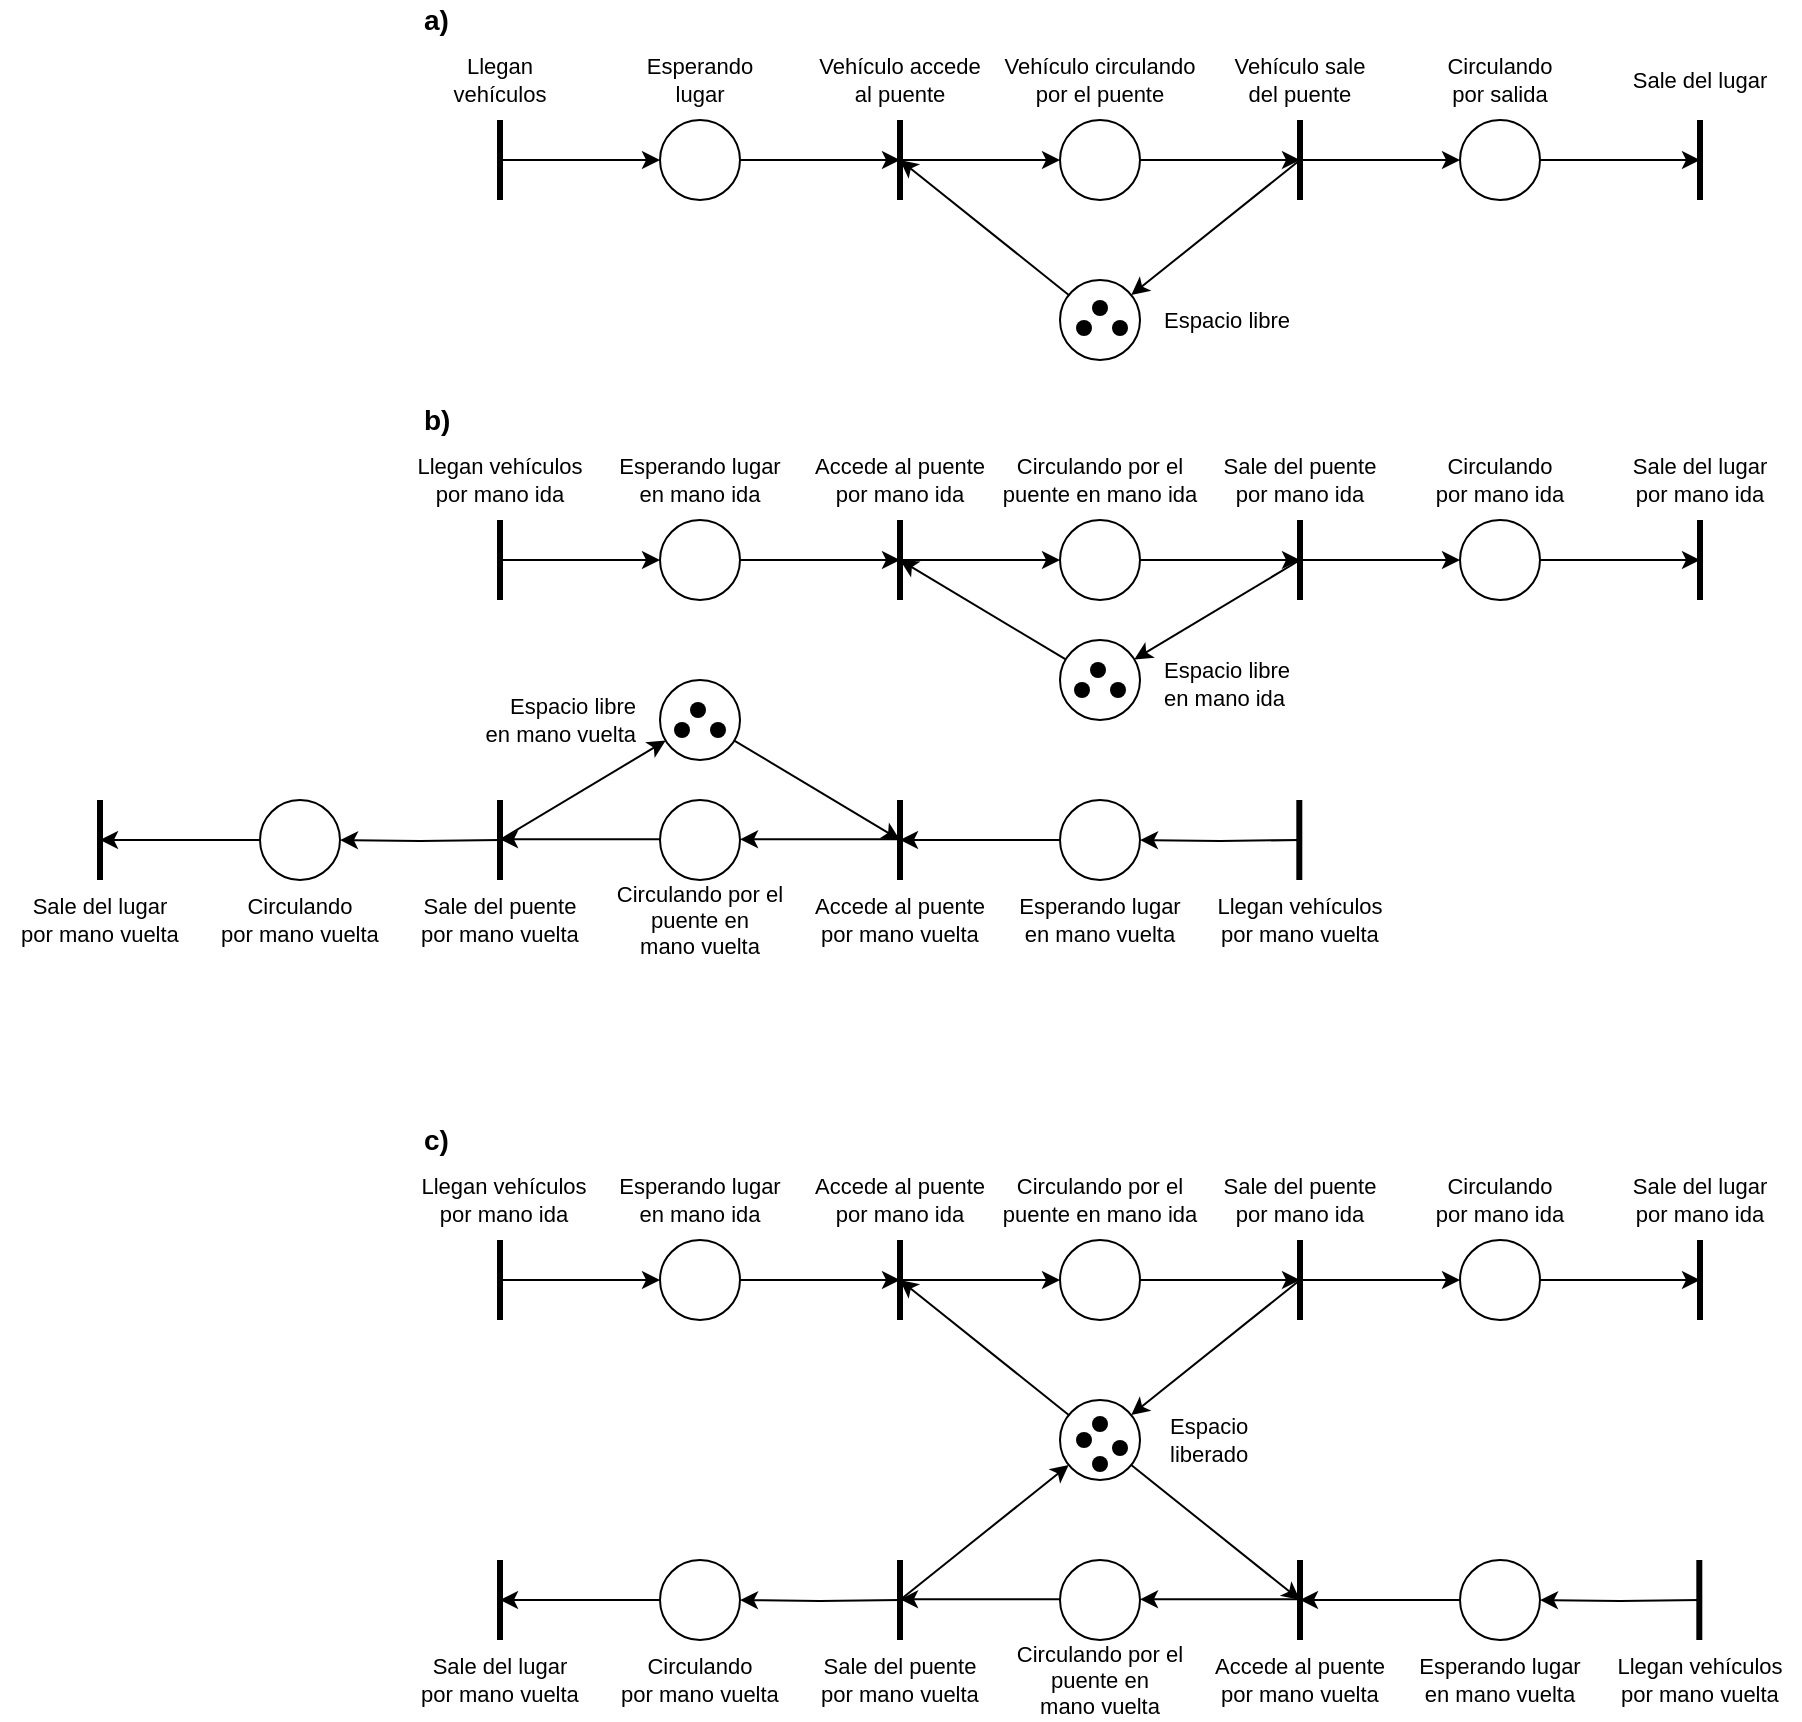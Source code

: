 <mxfile version="13.8.2" type="github">
  <diagram id="pUWytX_nRxKHqUiDebIc" name="Page-1">
    <mxGraphModel dx="2333" dy="1262" grid="1" gridSize="10" guides="1" tooltips="1" connect="1" arrows="1" fold="1" page="1" pageScale="1" pageWidth="1100" pageHeight="850" math="0" shadow="0">
      <root>
        <mxCell id="0" />
        <mxCell id="1" parent="0" />
        <mxCell id="RyVxSyDEMBnLRYN-zH1w-1" value="" style="endArrow=none;html=1;strokeWidth=3;" parent="1" edge="1">
          <mxGeometry width="50" height="50" relative="1" as="geometry">
            <mxPoint x="160" y="120" as="sourcePoint" />
            <mxPoint x="160" y="80" as="targetPoint" />
          </mxGeometry>
        </mxCell>
        <mxCell id="RyVxSyDEMBnLRYN-zH1w-6" style="edgeStyle=orthogonalEdgeStyle;rounded=0;orthogonalLoop=1;jettySize=auto;html=1;strokeWidth=1;" parent="1" source="RyVxSyDEMBnLRYN-zH1w-3" edge="1">
          <mxGeometry relative="1" as="geometry">
            <mxPoint x="360" y="100" as="targetPoint" />
          </mxGeometry>
        </mxCell>
        <mxCell id="RyVxSyDEMBnLRYN-zH1w-3" value="" style="ellipse;whiteSpace=wrap;html=1;aspect=fixed;" parent="1" vertex="1">
          <mxGeometry x="240" y="80" width="40" height="40" as="geometry" />
        </mxCell>
        <mxCell id="RyVxSyDEMBnLRYN-zH1w-4" value="" style="endArrow=classic;html=1;strokeWidth=1;" parent="1" target="RyVxSyDEMBnLRYN-zH1w-3" edge="1">
          <mxGeometry width="50" height="50" relative="1" as="geometry">
            <mxPoint x="160" y="100" as="sourcePoint" />
            <mxPoint x="440" y="200" as="targetPoint" />
          </mxGeometry>
        </mxCell>
        <mxCell id="RyVxSyDEMBnLRYN-zH1w-5" value="" style="endArrow=none;html=1;strokeWidth=3;" parent="1" edge="1">
          <mxGeometry width="50" height="50" relative="1" as="geometry">
            <mxPoint x="360" y="120" as="sourcePoint" />
            <mxPoint x="360" y="80" as="targetPoint" />
          </mxGeometry>
        </mxCell>
        <mxCell id="RyVxSyDEMBnLRYN-zH1w-7" style="edgeStyle=orthogonalEdgeStyle;rounded=0;orthogonalLoop=1;jettySize=auto;html=1;strokeWidth=1;" parent="1" source="RyVxSyDEMBnLRYN-zH1w-8" edge="1">
          <mxGeometry relative="1" as="geometry">
            <mxPoint x="560" y="100" as="targetPoint" />
          </mxGeometry>
        </mxCell>
        <mxCell id="RyVxSyDEMBnLRYN-zH1w-8" value="" style="ellipse;whiteSpace=wrap;html=1;aspect=fixed;" parent="1" vertex="1">
          <mxGeometry x="440" y="80" width="40" height="40" as="geometry" />
        </mxCell>
        <mxCell id="RyVxSyDEMBnLRYN-zH1w-9" value="" style="endArrow=none;html=1;strokeWidth=3;" parent="1" edge="1">
          <mxGeometry width="50" height="50" relative="1" as="geometry">
            <mxPoint x="560" y="120" as="sourcePoint" />
            <mxPoint x="560" y="80" as="targetPoint" />
          </mxGeometry>
        </mxCell>
        <mxCell id="RyVxSyDEMBnLRYN-zH1w-10" value="" style="endArrow=classic;html=1;strokeWidth=1;" parent="1" target="RyVxSyDEMBnLRYN-zH1w-8" edge="1">
          <mxGeometry width="50" height="50" relative="1" as="geometry">
            <mxPoint x="360" y="100" as="sourcePoint" />
            <mxPoint x="640" y="200" as="targetPoint" />
          </mxGeometry>
        </mxCell>
        <mxCell id="RyVxSyDEMBnLRYN-zH1w-13" style="rounded=0;orthogonalLoop=1;jettySize=auto;html=1;strokeWidth=1;" parent="1" source="RyVxSyDEMBnLRYN-zH1w-11" edge="1">
          <mxGeometry relative="1" as="geometry">
            <mxPoint x="360" y="100" as="targetPoint" />
          </mxGeometry>
        </mxCell>
        <mxCell id="RyVxSyDEMBnLRYN-zH1w-11" value="" style="ellipse;whiteSpace=wrap;html=1;aspect=fixed;" parent="1" vertex="1">
          <mxGeometry x="440" y="160" width="40" height="40" as="geometry" />
        </mxCell>
        <mxCell id="RyVxSyDEMBnLRYN-zH1w-14" value="" style="endArrow=classic;html=1;strokeWidth=1;" parent="1" target="RyVxSyDEMBnLRYN-zH1w-11" edge="1">
          <mxGeometry width="50" height="50" relative="1" as="geometry">
            <mxPoint x="560" y="100" as="sourcePoint" />
            <mxPoint x="440" y="200" as="targetPoint" />
          </mxGeometry>
        </mxCell>
        <mxCell id="RyVxSyDEMBnLRYN-zH1w-15" value="&lt;div style=&quot;font-size: 11px;&quot;&gt;Esperando&lt;/div&gt;&lt;div style=&quot;font-size: 11px&quot;&gt;lugar&lt;br style=&quot;font-size: 11px;&quot;&gt;&lt;/div&gt;" style="text;html=1;strokeColor=none;fillColor=none;align=center;verticalAlign=middle;whiteSpace=wrap;rounded=0;fontSize=11;" parent="1" vertex="1">
          <mxGeometry x="220" y="40" width="80" height="40" as="geometry" />
        </mxCell>
        <mxCell id="RyVxSyDEMBnLRYN-zH1w-16" value="Llegan vehículos" style="text;html=1;strokeColor=none;fillColor=none;align=center;verticalAlign=middle;whiteSpace=wrap;rounded=0;fontSize=11;" parent="1" vertex="1">
          <mxGeometry x="120" y="40" width="80" height="40" as="geometry" />
        </mxCell>
        <mxCell id="RyVxSyDEMBnLRYN-zH1w-17" value="Vehículo accede al puente" style="text;html=1;strokeColor=none;fillColor=none;align=center;verticalAlign=middle;whiteSpace=wrap;rounded=0;fontSize=11;" parent="1" vertex="1">
          <mxGeometry x="315" y="40" width="90" height="40" as="geometry" />
        </mxCell>
        <mxCell id="RyVxSyDEMBnLRYN-zH1w-18" value="&lt;div&gt;Vehículo circulando&lt;/div&gt;&lt;div&gt;por el puente&lt;/div&gt;" style="text;html=1;strokeColor=none;fillColor=none;align=center;verticalAlign=middle;whiteSpace=wrap;rounded=0;fontSize=11;" parent="1" vertex="1">
          <mxGeometry x="410" y="40" width="100" height="40" as="geometry" />
        </mxCell>
        <mxCell id="RyVxSyDEMBnLRYN-zH1w-20" value="&lt;div&gt;Vehículo sale&lt;/div&gt;&lt;div&gt;del puente&lt;br&gt;&lt;/div&gt;" style="text;html=1;strokeColor=none;fillColor=none;align=center;verticalAlign=middle;whiteSpace=wrap;rounded=0;fontSize=11;" parent="1" vertex="1">
          <mxGeometry x="510" y="40" width="100" height="40" as="geometry" />
        </mxCell>
        <mxCell id="RyVxSyDEMBnLRYN-zH1w-21" value="Espacio libre" style="text;html=1;strokeColor=none;fillColor=none;align=left;verticalAlign=middle;whiteSpace=wrap;rounded=0;fontSize=11;" parent="1" vertex="1">
          <mxGeometry x="490" y="160" width="70" height="40" as="geometry" />
        </mxCell>
        <mxCell id="RyVxSyDEMBnLRYN-zH1w-22" value="" style="ellipse;whiteSpace=wrap;html=1;aspect=fixed;fontSize=11;align=left;strokeColor=none;fillColor=#000000;" parent="1" vertex="1">
          <mxGeometry x="456" y="170" width="8" height="8" as="geometry" />
        </mxCell>
        <mxCell id="RyVxSyDEMBnLRYN-zH1w-23" value="" style="ellipse;whiteSpace=wrap;html=1;aspect=fixed;fontSize=11;align=left;strokeColor=none;fillColor=#000000;" parent="1" vertex="1">
          <mxGeometry x="466" y="180" width="8" height="8" as="geometry" />
        </mxCell>
        <mxCell id="RyVxSyDEMBnLRYN-zH1w-24" value="" style="ellipse;whiteSpace=wrap;html=1;aspect=fixed;fontSize=11;align=left;strokeColor=none;fillColor=#000000;direction=south;" parent="1" vertex="1">
          <mxGeometry x="448" y="180" width="8" height="8" as="geometry" />
        </mxCell>
        <mxCell id="RyVxSyDEMBnLRYN-zH1w-25" value="a)" style="text;html=1;strokeColor=none;fillColor=none;align=left;verticalAlign=middle;whiteSpace=wrap;rounded=0;fontSize=14;fontStyle=1" parent="1" vertex="1">
          <mxGeometry x="120" y="20" width="80" height="20" as="geometry" />
        </mxCell>
        <mxCell id="RyVxSyDEMBnLRYN-zH1w-26" value="" style="endArrow=none;html=1;strokeWidth=3;" parent="1" edge="1">
          <mxGeometry width="50" height="50" relative="1" as="geometry">
            <mxPoint x="160" y="320" as="sourcePoint" />
            <mxPoint x="160" y="280" as="targetPoint" />
          </mxGeometry>
        </mxCell>
        <mxCell id="RyVxSyDEMBnLRYN-zH1w-27" style="edgeStyle=orthogonalEdgeStyle;rounded=0;orthogonalLoop=1;jettySize=auto;html=1;strokeWidth=1;" parent="1" source="RyVxSyDEMBnLRYN-zH1w-28" edge="1">
          <mxGeometry relative="1" as="geometry">
            <mxPoint x="360" y="300" as="targetPoint" />
          </mxGeometry>
        </mxCell>
        <mxCell id="RyVxSyDEMBnLRYN-zH1w-28" value="" style="ellipse;whiteSpace=wrap;html=1;aspect=fixed;" parent="1" vertex="1">
          <mxGeometry x="240" y="280" width="40" height="40" as="geometry" />
        </mxCell>
        <mxCell id="RyVxSyDEMBnLRYN-zH1w-29" value="" style="endArrow=classic;html=1;strokeWidth=1;" parent="1" target="RyVxSyDEMBnLRYN-zH1w-28" edge="1">
          <mxGeometry width="50" height="50" relative="1" as="geometry">
            <mxPoint x="160" y="300" as="sourcePoint" />
            <mxPoint x="440" y="400" as="targetPoint" />
          </mxGeometry>
        </mxCell>
        <mxCell id="RyVxSyDEMBnLRYN-zH1w-30" value="" style="endArrow=none;html=1;strokeWidth=3;" parent="1" edge="1">
          <mxGeometry width="50" height="50" relative="1" as="geometry">
            <mxPoint x="360" y="320" as="sourcePoint" />
            <mxPoint x="360" y="280" as="targetPoint" />
          </mxGeometry>
        </mxCell>
        <mxCell id="RyVxSyDEMBnLRYN-zH1w-31" style="edgeStyle=orthogonalEdgeStyle;rounded=0;orthogonalLoop=1;jettySize=auto;html=1;strokeWidth=1;" parent="1" source="RyVxSyDEMBnLRYN-zH1w-32" edge="1">
          <mxGeometry relative="1" as="geometry">
            <mxPoint x="560" y="300" as="targetPoint" />
          </mxGeometry>
        </mxCell>
        <mxCell id="RyVxSyDEMBnLRYN-zH1w-32" value="" style="ellipse;whiteSpace=wrap;html=1;aspect=fixed;" parent="1" vertex="1">
          <mxGeometry x="440" y="280" width="40" height="40" as="geometry" />
        </mxCell>
        <mxCell id="RyVxSyDEMBnLRYN-zH1w-33" value="" style="endArrow=none;html=1;strokeWidth=3;" parent="1" edge="1">
          <mxGeometry width="50" height="50" relative="1" as="geometry">
            <mxPoint x="560" y="320" as="sourcePoint" />
            <mxPoint x="560" y="280" as="targetPoint" />
          </mxGeometry>
        </mxCell>
        <mxCell id="RyVxSyDEMBnLRYN-zH1w-34" value="" style="endArrow=classic;html=1;strokeWidth=1;" parent="1" target="RyVxSyDEMBnLRYN-zH1w-32" edge="1">
          <mxGeometry width="50" height="50" relative="1" as="geometry">
            <mxPoint x="360" y="300" as="sourcePoint" />
            <mxPoint x="640" y="400" as="targetPoint" />
          </mxGeometry>
        </mxCell>
        <mxCell id="RyVxSyDEMBnLRYN-zH1w-35" style="rounded=0;orthogonalLoop=1;jettySize=auto;html=1;strokeWidth=1;" parent="1" source="RyVxSyDEMBnLRYN-zH1w-36" edge="1">
          <mxGeometry relative="1" as="geometry">
            <mxPoint x="360" y="300" as="targetPoint" />
          </mxGeometry>
        </mxCell>
        <mxCell id="RyVxSyDEMBnLRYN-zH1w-36" value="" style="ellipse;whiteSpace=wrap;html=1;aspect=fixed;" parent="1" vertex="1">
          <mxGeometry x="440" y="340" width="40" height="40" as="geometry" />
        </mxCell>
        <mxCell id="RyVxSyDEMBnLRYN-zH1w-37" value="" style="endArrow=classic;html=1;strokeWidth=1;" parent="1" target="RyVxSyDEMBnLRYN-zH1w-36" edge="1">
          <mxGeometry width="50" height="50" relative="1" as="geometry">
            <mxPoint x="560" y="300" as="sourcePoint" />
            <mxPoint x="440" y="410" as="targetPoint" />
          </mxGeometry>
        </mxCell>
        <mxCell id="RyVxSyDEMBnLRYN-zH1w-38" value="&lt;div style=&quot;font-size: 11px&quot;&gt;Esperando lugar&lt;/div&gt;&lt;div style=&quot;font-size: 11px&quot;&gt;en mano ida&lt;br&gt;&lt;/div&gt;" style="text;html=1;strokeColor=none;fillColor=none;align=center;verticalAlign=middle;whiteSpace=wrap;rounded=0;fontSize=11;" parent="1" vertex="1">
          <mxGeometry x="210" y="240" width="100" height="40" as="geometry" />
        </mxCell>
        <mxCell id="RyVxSyDEMBnLRYN-zH1w-39" value="Llegan vehículos por mano ida" style="text;html=1;strokeColor=none;fillColor=none;align=center;verticalAlign=middle;whiteSpace=wrap;rounded=0;fontSize=11;" parent="1" vertex="1">
          <mxGeometry x="115" y="240" width="90" height="40" as="geometry" />
        </mxCell>
        <mxCell id="RyVxSyDEMBnLRYN-zH1w-40" value="Accede al puente por mano ida" style="text;html=1;strokeColor=none;fillColor=none;align=center;verticalAlign=middle;whiteSpace=wrap;rounded=0;fontSize=11;" parent="1" vertex="1">
          <mxGeometry x="310" y="240" width="100" height="40" as="geometry" />
        </mxCell>
        <mxCell id="RyVxSyDEMBnLRYN-zH1w-41" value="&lt;div&gt;Circulando por el puente en mano ida&lt;br&gt;&lt;/div&gt;" style="text;html=1;strokeColor=none;fillColor=none;align=center;verticalAlign=middle;whiteSpace=wrap;rounded=0;fontSize=11;" parent="1" vertex="1">
          <mxGeometry x="410" y="240" width="100" height="40" as="geometry" />
        </mxCell>
        <mxCell id="RyVxSyDEMBnLRYN-zH1w-42" value="&lt;div&gt;Sale del puente&lt;/div&gt;&lt;div&gt;por mano ida&lt;br&gt;&lt;/div&gt;" style="text;html=1;strokeColor=none;fillColor=none;align=center;verticalAlign=middle;whiteSpace=wrap;rounded=0;fontSize=11;" parent="1" vertex="1">
          <mxGeometry x="510" y="240" width="100" height="40" as="geometry" />
        </mxCell>
        <mxCell id="RyVxSyDEMBnLRYN-zH1w-43" value="&lt;div&gt;Espacio libre&lt;/div&gt;&lt;div&gt;en mano ida&lt;br&gt;&lt;/div&gt;" style="text;html=1;strokeColor=none;fillColor=none;align=left;verticalAlign=middle;whiteSpace=wrap;rounded=0;fontSize=11;" parent="1" vertex="1">
          <mxGeometry x="490" y="342" width="110" height="40" as="geometry" />
        </mxCell>
        <mxCell id="RyVxSyDEMBnLRYN-zH1w-47" value="b)" style="text;html=1;strokeColor=none;fillColor=none;align=left;verticalAlign=middle;whiteSpace=wrap;rounded=0;fontSize=14;fontStyle=1" parent="1" vertex="1">
          <mxGeometry x="120" y="220" width="80" height="20" as="geometry" />
        </mxCell>
        <mxCell id="RyVxSyDEMBnLRYN-zH1w-48" value="" style="endArrow=none;html=1;strokeWidth=3;" parent="1" edge="1">
          <mxGeometry width="50" height="50" relative="1" as="geometry">
            <mxPoint x="559.66" y="460" as="sourcePoint" />
            <mxPoint x="559.66" y="420" as="targetPoint" />
          </mxGeometry>
        </mxCell>
        <mxCell id="RyVxSyDEMBnLRYN-zH1w-49" style="edgeStyle=orthogonalEdgeStyle;rounded=0;orthogonalLoop=1;jettySize=auto;html=1;strokeWidth=1;" parent="1" target="RyVxSyDEMBnLRYN-zH1w-50" edge="1">
          <mxGeometry relative="1" as="geometry">
            <mxPoint x="460" y="360" as="targetPoint" />
            <mxPoint x="560" y="440" as="sourcePoint" />
          </mxGeometry>
        </mxCell>
        <mxCell id="RyVxSyDEMBnLRYN-zH1w-50" value="" style="ellipse;whiteSpace=wrap;html=1;aspect=fixed;" parent="1" vertex="1">
          <mxGeometry x="440" y="420" width="40" height="40" as="geometry" />
        </mxCell>
        <mxCell id="RyVxSyDEMBnLRYN-zH1w-51" value="" style="endArrow=classic;html=1;strokeWidth=1;" parent="1" source="RyVxSyDEMBnLRYN-zH1w-50" edge="1">
          <mxGeometry width="50" height="50" relative="1" as="geometry">
            <mxPoint x="360" y="440" as="sourcePoint" />
            <mxPoint x="360" y="440" as="targetPoint" />
          </mxGeometry>
        </mxCell>
        <mxCell id="RyVxSyDEMBnLRYN-zH1w-52" value="" style="endArrow=none;html=1;strokeWidth=3;" parent="1" edge="1">
          <mxGeometry width="50" height="50" relative="1" as="geometry">
            <mxPoint x="160" y="460" as="sourcePoint" />
            <mxPoint x="160" y="420" as="targetPoint" />
          </mxGeometry>
        </mxCell>
        <mxCell id="RyVxSyDEMBnLRYN-zH1w-54" value="" style="ellipse;whiteSpace=wrap;html=1;aspect=fixed;" parent="1" vertex="1">
          <mxGeometry x="240" y="420" width="40" height="40" as="geometry" />
        </mxCell>
        <mxCell id="RyVxSyDEMBnLRYN-zH1w-55" value="" style="endArrow=none;html=1;strokeWidth=3;" parent="1" edge="1">
          <mxGeometry width="50" height="50" relative="1" as="geometry">
            <mxPoint x="360" y="460" as="sourcePoint" />
            <mxPoint x="360" y="420" as="targetPoint" />
          </mxGeometry>
        </mxCell>
        <mxCell id="RyVxSyDEMBnLRYN-zH1w-62" value="Llegan vehículos por mano vuelta" style="text;html=1;strokeColor=none;fillColor=none;align=center;verticalAlign=middle;whiteSpace=wrap;rounded=0;fontSize=11;" parent="1" vertex="1">
          <mxGeometry x="510" y="460" width="100" height="40" as="geometry" />
        </mxCell>
        <mxCell id="RyVxSyDEMBnLRYN-zH1w-63" value="&lt;div style=&quot;font-size: 11px&quot;&gt;Esperando lugar&lt;/div&gt;&lt;div style=&quot;font-size: 11px&quot;&gt;en mano vuelta&lt;br&gt;&lt;/div&gt;" style="text;html=1;strokeColor=none;fillColor=none;align=center;verticalAlign=middle;whiteSpace=wrap;rounded=0;fontSize=11;" parent="1" vertex="1">
          <mxGeometry x="410" y="465" width="100" height="30" as="geometry" />
        </mxCell>
        <mxCell id="RyVxSyDEMBnLRYN-zH1w-64" value="Accede al puente por mano vuelta" style="text;html=1;strokeColor=none;fillColor=none;align=center;verticalAlign=middle;whiteSpace=wrap;rounded=0;fontSize=11;" parent="1" vertex="1">
          <mxGeometry x="310" y="460" width="100" height="40" as="geometry" />
        </mxCell>
        <mxCell id="RyVxSyDEMBnLRYN-zH1w-65" value="&lt;div&gt;Circulando por el puente en&lt;/div&gt;&lt;div&gt;mano vuelta&lt;br&gt;&lt;/div&gt;" style="text;html=1;strokeColor=none;fillColor=none;align=center;verticalAlign=middle;whiteSpace=wrap;rounded=0;fontSize=11;" parent="1" vertex="1">
          <mxGeometry x="210" y="460" width="100" height="40" as="geometry" />
        </mxCell>
        <mxCell id="RyVxSyDEMBnLRYN-zH1w-66" value="&lt;div&gt;Sale del puente&lt;/div&gt;&lt;div&gt;por mano vuelta&lt;br&gt;&lt;/div&gt;" style="text;html=1;strokeColor=none;fillColor=none;align=center;verticalAlign=middle;whiteSpace=wrap;rounded=0;fontSize=11;" parent="1" vertex="1">
          <mxGeometry x="110" y="460" width="100" height="40" as="geometry" />
        </mxCell>
        <mxCell id="RyVxSyDEMBnLRYN-zH1w-71" value="" style="endArrow=none;html=1;strokeWidth=3;" parent="1" edge="1">
          <mxGeometry width="50" height="50" relative="1" as="geometry">
            <mxPoint x="160" y="680" as="sourcePoint" />
            <mxPoint x="160" y="640" as="targetPoint" />
          </mxGeometry>
        </mxCell>
        <mxCell id="RyVxSyDEMBnLRYN-zH1w-72" style="edgeStyle=orthogonalEdgeStyle;rounded=0;orthogonalLoop=1;jettySize=auto;html=1;strokeWidth=1;" parent="1" source="RyVxSyDEMBnLRYN-zH1w-73" edge="1">
          <mxGeometry relative="1" as="geometry">
            <mxPoint x="360" y="660" as="targetPoint" />
          </mxGeometry>
        </mxCell>
        <mxCell id="RyVxSyDEMBnLRYN-zH1w-73" value="" style="ellipse;whiteSpace=wrap;html=1;aspect=fixed;" parent="1" vertex="1">
          <mxGeometry x="240" y="640" width="40" height="40" as="geometry" />
        </mxCell>
        <mxCell id="RyVxSyDEMBnLRYN-zH1w-74" value="" style="endArrow=classic;html=1;strokeWidth=1;" parent="1" target="RyVxSyDEMBnLRYN-zH1w-73" edge="1">
          <mxGeometry width="50" height="50" relative="1" as="geometry">
            <mxPoint x="160" y="660" as="sourcePoint" />
            <mxPoint x="440" y="760" as="targetPoint" />
          </mxGeometry>
        </mxCell>
        <mxCell id="RyVxSyDEMBnLRYN-zH1w-75" value="" style="endArrow=none;html=1;strokeWidth=3;" parent="1" edge="1">
          <mxGeometry width="50" height="50" relative="1" as="geometry">
            <mxPoint x="360" y="680" as="sourcePoint" />
            <mxPoint x="360" y="640" as="targetPoint" />
          </mxGeometry>
        </mxCell>
        <mxCell id="RyVxSyDEMBnLRYN-zH1w-76" style="edgeStyle=orthogonalEdgeStyle;rounded=0;orthogonalLoop=1;jettySize=auto;html=1;strokeWidth=1;" parent="1" source="RyVxSyDEMBnLRYN-zH1w-77" edge="1">
          <mxGeometry relative="1" as="geometry">
            <mxPoint x="560" y="660" as="targetPoint" />
          </mxGeometry>
        </mxCell>
        <mxCell id="RyVxSyDEMBnLRYN-zH1w-77" value="" style="ellipse;whiteSpace=wrap;html=1;aspect=fixed;" parent="1" vertex="1">
          <mxGeometry x="440" y="640" width="40" height="40" as="geometry" />
        </mxCell>
        <mxCell id="RyVxSyDEMBnLRYN-zH1w-78" value="" style="endArrow=none;html=1;strokeWidth=3;" parent="1" edge="1">
          <mxGeometry width="50" height="50" relative="1" as="geometry">
            <mxPoint x="560" y="680" as="sourcePoint" />
            <mxPoint x="560" y="640" as="targetPoint" />
          </mxGeometry>
        </mxCell>
        <mxCell id="RyVxSyDEMBnLRYN-zH1w-79" value="" style="endArrow=classic;html=1;strokeWidth=1;" parent="1" target="RyVxSyDEMBnLRYN-zH1w-77" edge="1">
          <mxGeometry width="50" height="50" relative="1" as="geometry">
            <mxPoint x="360" y="660" as="sourcePoint" />
            <mxPoint x="640" y="760" as="targetPoint" />
          </mxGeometry>
        </mxCell>
        <mxCell id="RyVxSyDEMBnLRYN-zH1w-80" style="rounded=0;orthogonalLoop=1;jettySize=auto;html=1;strokeWidth=1;" parent="1" source="RyVxSyDEMBnLRYN-zH1w-81" edge="1">
          <mxGeometry relative="1" as="geometry">
            <mxPoint x="360" y="660" as="targetPoint" />
          </mxGeometry>
        </mxCell>
        <mxCell id="RyVxSyDEMBnLRYN-zH1w-143" style="edgeStyle=none;rounded=0;orthogonalLoop=1;jettySize=auto;html=1;strokeWidth=1;fontSize=14;" parent="1" source="RyVxSyDEMBnLRYN-zH1w-81" edge="1">
          <mxGeometry relative="1" as="geometry">
            <mxPoint x="560.0" y="820" as="targetPoint" />
          </mxGeometry>
        </mxCell>
        <mxCell id="RyVxSyDEMBnLRYN-zH1w-81" value="" style="ellipse;whiteSpace=wrap;html=1;aspect=fixed;" parent="1" vertex="1">
          <mxGeometry x="440" y="720" width="40" height="40" as="geometry" />
        </mxCell>
        <mxCell id="RyVxSyDEMBnLRYN-zH1w-82" value="" style="endArrow=classic;html=1;strokeWidth=1;" parent="1" target="RyVxSyDEMBnLRYN-zH1w-81" edge="1">
          <mxGeometry width="50" height="50" relative="1" as="geometry">
            <mxPoint x="560" y="660" as="sourcePoint" />
            <mxPoint x="442.5" y="760" as="targetPoint" />
          </mxGeometry>
        </mxCell>
        <mxCell id="RyVxSyDEMBnLRYN-zH1w-83" value="&lt;div style=&quot;font-size: 11px&quot;&gt;Esperando lugar&lt;/div&gt;&lt;div style=&quot;font-size: 11px&quot;&gt;en mano ida&lt;br&gt;&lt;/div&gt;" style="text;html=1;strokeColor=none;fillColor=none;align=center;verticalAlign=middle;whiteSpace=wrap;rounded=0;fontSize=11;" parent="1" vertex="1">
          <mxGeometry x="210" y="600" width="100" height="40" as="geometry" />
        </mxCell>
        <mxCell id="RyVxSyDEMBnLRYN-zH1w-84" value="Llegan vehículos por mano ida" style="text;html=1;strokeColor=none;fillColor=none;align=center;verticalAlign=middle;whiteSpace=wrap;rounded=0;fontSize=11;" parent="1" vertex="1">
          <mxGeometry x="112.5" y="600" width="97.5" height="40" as="geometry" />
        </mxCell>
        <mxCell id="RyVxSyDEMBnLRYN-zH1w-85" value="Accede al puente por mano ida" style="text;html=1;strokeColor=none;fillColor=none;align=center;verticalAlign=middle;whiteSpace=wrap;rounded=0;fontSize=11;" parent="1" vertex="1">
          <mxGeometry x="310" y="600" width="100" height="40" as="geometry" />
        </mxCell>
        <mxCell id="RyVxSyDEMBnLRYN-zH1w-86" value="&lt;div&gt;Circulando por el puente en mano ida&lt;br&gt;&lt;/div&gt;" style="text;html=1;strokeColor=none;fillColor=none;align=center;verticalAlign=middle;whiteSpace=wrap;rounded=0;fontSize=11;" parent="1" vertex="1">
          <mxGeometry x="410" y="600" width="100" height="40" as="geometry" />
        </mxCell>
        <mxCell id="RyVxSyDEMBnLRYN-zH1w-87" value="&lt;div&gt;Sale del puente&lt;/div&gt;&lt;div&gt;por mano ida&lt;br&gt;&lt;/div&gt;" style="text;html=1;strokeColor=none;fillColor=none;align=center;verticalAlign=middle;whiteSpace=wrap;rounded=0;fontSize=11;" parent="1" vertex="1">
          <mxGeometry x="510" y="600" width="100" height="40" as="geometry" />
        </mxCell>
        <mxCell id="RyVxSyDEMBnLRYN-zH1w-88" value="Espacio liberado" style="text;html=1;strokeColor=none;fillColor=none;align=left;verticalAlign=middle;whiteSpace=wrap;rounded=0;fontSize=11;" parent="1" vertex="1">
          <mxGeometry x="492.5" y="720" width="70" height="40" as="geometry" />
        </mxCell>
        <mxCell id="RyVxSyDEMBnLRYN-zH1w-89" value="" style="ellipse;whiteSpace=wrap;html=1;aspect=fixed;fontSize=11;align=left;strokeColor=none;fillColor=#000000;" parent="1" vertex="1">
          <mxGeometry x="456" y="728" width="8" height="8" as="geometry" />
        </mxCell>
        <mxCell id="RyVxSyDEMBnLRYN-zH1w-90" value="" style="ellipse;whiteSpace=wrap;html=1;aspect=fixed;fontSize=11;align=left;strokeColor=none;fillColor=#000000;" parent="1" vertex="1">
          <mxGeometry x="466" y="740" width="8" height="8" as="geometry" />
        </mxCell>
        <mxCell id="RyVxSyDEMBnLRYN-zH1w-91" value="" style="ellipse;whiteSpace=wrap;html=1;aspect=fixed;fontSize=11;align=left;strokeColor=none;fillColor=#000000;" parent="1" vertex="1">
          <mxGeometry x="448" y="736" width="8" height="8" as="geometry" />
        </mxCell>
        <mxCell id="RyVxSyDEMBnLRYN-zH1w-92" value="c)" style="text;html=1;strokeColor=none;fillColor=none;align=left;verticalAlign=middle;whiteSpace=wrap;rounded=0;fontSize=14;fontStyle=1" parent="1" vertex="1">
          <mxGeometry x="120" y="580" width="80" height="20" as="geometry" />
        </mxCell>
        <mxCell id="RyVxSyDEMBnLRYN-zH1w-109" value="" style="ellipse;whiteSpace=wrap;html=1;aspect=fixed;fontSize=11;align=left;strokeColor=none;fillColor=#000000;" parent="1" vertex="1">
          <mxGeometry x="456" y="748" width="8" height="8" as="geometry" />
        </mxCell>
        <mxCell id="RyVxSyDEMBnLRYN-zH1w-111" value="" style="ellipse;whiteSpace=wrap;html=1;aspect=fixed;" parent="1" vertex="1">
          <mxGeometry x="240" y="360" width="40" height="40" as="geometry" />
        </mxCell>
        <mxCell id="RyVxSyDEMBnLRYN-zH1w-112" value="&lt;div&gt;Espacio libre&lt;/div&gt;&lt;div&gt;en mano vuelta&lt;br&gt;&lt;/div&gt;" style="text;html=1;strokeColor=none;fillColor=none;align=right;verticalAlign=middle;whiteSpace=wrap;rounded=0;fontSize=11;" parent="1" vertex="1">
          <mxGeometry x="120" y="360" width="110" height="40" as="geometry" />
        </mxCell>
        <mxCell id="RyVxSyDEMBnLRYN-zH1w-116" style="rounded=0;orthogonalLoop=1;jettySize=auto;html=1;strokeWidth=1;" parent="1" source="RyVxSyDEMBnLRYN-zH1w-111" edge="1">
          <mxGeometry relative="1" as="geometry">
            <mxPoint x="360" y="440" as="targetPoint" />
          </mxGeometry>
        </mxCell>
        <mxCell id="RyVxSyDEMBnLRYN-zH1w-117" value="" style="endArrow=classic;html=1;strokeWidth=1;" parent="1" target="RyVxSyDEMBnLRYN-zH1w-111" edge="1">
          <mxGeometry width="50" height="50" relative="1" as="geometry">
            <mxPoint x="160" y="440" as="sourcePoint" />
            <mxPoint x="240" y="402" as="targetPoint" />
          </mxGeometry>
        </mxCell>
        <mxCell id="RyVxSyDEMBnLRYN-zH1w-119" value="" style="endArrow=classic;html=1;strokeWidth=1;" parent="1" edge="1">
          <mxGeometry width="50" height="50" relative="1" as="geometry">
            <mxPoint x="240" y="439.66" as="sourcePoint" />
            <mxPoint x="160.0" y="439.66" as="targetPoint" />
          </mxGeometry>
        </mxCell>
        <mxCell id="RyVxSyDEMBnLRYN-zH1w-120" style="edgeStyle=orthogonalEdgeStyle;rounded=0;orthogonalLoop=1;jettySize=auto;html=1;strokeWidth=1;" parent="1" edge="1">
          <mxGeometry relative="1" as="geometry">
            <mxPoint x="280" y="439.66" as="targetPoint" />
            <mxPoint x="360" y="439.66" as="sourcePoint" />
          </mxGeometry>
        </mxCell>
        <mxCell id="RyVxSyDEMBnLRYN-zH1w-121" value="" style="ellipse;whiteSpace=wrap;html=1;aspect=fixed;fontSize=11;align=left;strokeColor=none;fillColor=#000000;direction=south;" parent="1" vertex="1">
          <mxGeometry x="447" y="361" width="8" height="8" as="geometry" />
        </mxCell>
        <mxCell id="RyVxSyDEMBnLRYN-zH1w-122" value="" style="ellipse;whiteSpace=wrap;html=1;aspect=fixed;fontSize=11;align=left;strokeColor=none;fillColor=#000000;" parent="1" vertex="1">
          <mxGeometry x="465" y="361" width="8" height="8" as="geometry" />
        </mxCell>
        <mxCell id="RyVxSyDEMBnLRYN-zH1w-123" value="" style="ellipse;whiteSpace=wrap;html=1;aspect=fixed;fontSize=11;align=left;strokeColor=none;fillColor=#000000;" parent="1" vertex="1">
          <mxGeometry x="455" y="351" width="8" height="8" as="geometry" />
        </mxCell>
        <mxCell id="RyVxSyDEMBnLRYN-zH1w-124" value="" style="ellipse;whiteSpace=wrap;html=1;aspect=fixed;fontSize=11;align=left;strokeColor=none;fillColor=#000000;direction=south;" parent="1" vertex="1">
          <mxGeometry x="247" y="381" width="8" height="8" as="geometry" />
        </mxCell>
        <mxCell id="RyVxSyDEMBnLRYN-zH1w-125" value="" style="ellipse;whiteSpace=wrap;html=1;aspect=fixed;fontSize=11;align=left;strokeColor=none;fillColor=#000000;" parent="1" vertex="1">
          <mxGeometry x="265" y="381" width="8" height="8" as="geometry" />
        </mxCell>
        <mxCell id="RyVxSyDEMBnLRYN-zH1w-126" value="" style="ellipse;whiteSpace=wrap;html=1;aspect=fixed;fontSize=11;align=left;strokeColor=none;fillColor=#000000;" parent="1" vertex="1">
          <mxGeometry x="255" y="371" width="8" height="8" as="geometry" />
        </mxCell>
        <mxCell id="RyVxSyDEMBnLRYN-zH1w-127" value="" style="endArrow=none;html=1;strokeWidth=3;" parent="1" edge="1">
          <mxGeometry width="50" height="50" relative="1" as="geometry">
            <mxPoint x="759.66" y="840" as="sourcePoint" />
            <mxPoint x="759.66" y="800" as="targetPoint" />
          </mxGeometry>
        </mxCell>
        <mxCell id="RyVxSyDEMBnLRYN-zH1w-128" style="edgeStyle=orthogonalEdgeStyle;rounded=0;orthogonalLoop=1;jettySize=auto;html=1;strokeWidth=1;" parent="1" target="RyVxSyDEMBnLRYN-zH1w-129" edge="1">
          <mxGeometry relative="1" as="geometry">
            <mxPoint x="660" y="740" as="targetPoint" />
            <mxPoint x="760" y="820" as="sourcePoint" />
          </mxGeometry>
        </mxCell>
        <mxCell id="RyVxSyDEMBnLRYN-zH1w-129" value="" style="ellipse;whiteSpace=wrap;html=1;aspect=fixed;" parent="1" vertex="1">
          <mxGeometry x="640" y="800" width="40" height="40" as="geometry" />
        </mxCell>
        <mxCell id="RyVxSyDEMBnLRYN-zH1w-130" value="" style="endArrow=classic;html=1;strokeWidth=1;" parent="1" source="RyVxSyDEMBnLRYN-zH1w-129" edge="1">
          <mxGeometry width="50" height="50" relative="1" as="geometry">
            <mxPoint x="560" y="820" as="sourcePoint" />
            <mxPoint x="560" y="820" as="targetPoint" />
          </mxGeometry>
        </mxCell>
        <mxCell id="RyVxSyDEMBnLRYN-zH1w-131" value="" style="endArrow=none;html=1;strokeWidth=3;" parent="1" edge="1">
          <mxGeometry width="50" height="50" relative="1" as="geometry">
            <mxPoint x="360" y="840" as="sourcePoint" />
            <mxPoint x="360" y="800" as="targetPoint" />
          </mxGeometry>
        </mxCell>
        <mxCell id="RyVxSyDEMBnLRYN-zH1w-132" value="" style="ellipse;whiteSpace=wrap;html=1;aspect=fixed;" parent="1" vertex="1">
          <mxGeometry x="440" y="800" width="40" height="40" as="geometry" />
        </mxCell>
        <mxCell id="RyVxSyDEMBnLRYN-zH1w-133" value="" style="endArrow=none;html=1;strokeWidth=3;" parent="1" edge="1">
          <mxGeometry width="50" height="50" relative="1" as="geometry">
            <mxPoint x="560" y="840" as="sourcePoint" />
            <mxPoint x="560" y="800" as="targetPoint" />
          </mxGeometry>
        </mxCell>
        <mxCell id="RyVxSyDEMBnLRYN-zH1w-134" value="Llegan vehículos por mano vuelta" style="text;html=1;strokeColor=none;fillColor=none;align=center;verticalAlign=middle;whiteSpace=wrap;rounded=0;fontSize=11;" parent="1" vertex="1">
          <mxGeometry x="710" y="840" width="100" height="40" as="geometry" />
        </mxCell>
        <mxCell id="RyVxSyDEMBnLRYN-zH1w-135" value="&lt;div style=&quot;font-size: 11px&quot;&gt;Esperando lugar&lt;/div&gt;&lt;div style=&quot;font-size: 11px&quot;&gt;en mano vuelta&lt;br&gt;&lt;/div&gt;" style="text;html=1;strokeColor=none;fillColor=none;align=center;verticalAlign=middle;whiteSpace=wrap;rounded=0;fontSize=11;" parent="1" vertex="1">
          <mxGeometry x="610" y="845" width="100" height="30" as="geometry" />
        </mxCell>
        <mxCell id="RyVxSyDEMBnLRYN-zH1w-136" value="Accede al puente por mano vuelta" style="text;html=1;strokeColor=none;fillColor=none;align=center;verticalAlign=middle;whiteSpace=wrap;rounded=0;fontSize=11;" parent="1" vertex="1">
          <mxGeometry x="510" y="840" width="100" height="40" as="geometry" />
        </mxCell>
        <mxCell id="RyVxSyDEMBnLRYN-zH1w-137" value="&lt;div&gt;Circulando por el puente en&lt;/div&gt;&lt;div&gt;mano vuelta&lt;br&gt;&lt;/div&gt;" style="text;html=1;strokeColor=none;fillColor=none;align=center;verticalAlign=middle;whiteSpace=wrap;rounded=0;fontSize=11;" parent="1" vertex="1">
          <mxGeometry x="410" y="840" width="100" height="40" as="geometry" />
        </mxCell>
        <mxCell id="RyVxSyDEMBnLRYN-zH1w-138" value="&lt;div&gt;Sale del puente&lt;/div&gt;&lt;div&gt;por mano vuelta&lt;br&gt;&lt;/div&gt;" style="text;html=1;strokeColor=none;fillColor=none;align=center;verticalAlign=middle;whiteSpace=wrap;rounded=0;fontSize=11;" parent="1" vertex="1">
          <mxGeometry x="310" y="840" width="100" height="40" as="geometry" />
        </mxCell>
        <mxCell id="RyVxSyDEMBnLRYN-zH1w-139" value="" style="endArrow=classic;html=1;strokeWidth=1;" parent="1" edge="1">
          <mxGeometry width="50" height="50" relative="1" as="geometry">
            <mxPoint x="440" y="819.66" as="sourcePoint" />
            <mxPoint x="360.0" y="819.66" as="targetPoint" />
          </mxGeometry>
        </mxCell>
        <mxCell id="RyVxSyDEMBnLRYN-zH1w-140" style="edgeStyle=orthogonalEdgeStyle;rounded=0;orthogonalLoop=1;jettySize=auto;html=1;strokeWidth=1;" parent="1" edge="1">
          <mxGeometry relative="1" as="geometry">
            <mxPoint x="480" y="819.66" as="targetPoint" />
            <mxPoint x="560" y="819.66" as="sourcePoint" />
          </mxGeometry>
        </mxCell>
        <mxCell id="RyVxSyDEMBnLRYN-zH1w-142" value="" style="endArrow=classic;html=1;strokeWidth=1;fontSize=14;" parent="1" target="RyVxSyDEMBnLRYN-zH1w-81" edge="1">
          <mxGeometry width="50" height="50" relative="1" as="geometry">
            <mxPoint x="360" y="820" as="sourcePoint" />
            <mxPoint x="490" y="710" as="targetPoint" />
          </mxGeometry>
        </mxCell>
        <mxCell id="EejpL_EcJlnlQKk4veDz-5" value="" style="ellipse;whiteSpace=wrap;html=1;aspect=fixed;" vertex="1" parent="1">
          <mxGeometry x="240" y="800" width="40" height="40" as="geometry" />
        </mxCell>
        <mxCell id="EejpL_EcJlnlQKk4veDz-6" value="" style="endArrow=classic;html=1;strokeWidth=1;" edge="1" source="EejpL_EcJlnlQKk4veDz-5" parent="1">
          <mxGeometry width="50" height="50" relative="1" as="geometry">
            <mxPoint x="160" y="820" as="sourcePoint" />
            <mxPoint x="160" y="820" as="targetPoint" />
          </mxGeometry>
        </mxCell>
        <mxCell id="EejpL_EcJlnlQKk4veDz-7" value="" style="endArrow=none;html=1;strokeWidth=3;" edge="1" parent="1">
          <mxGeometry width="50" height="50" relative="1" as="geometry">
            <mxPoint x="160" y="840" as="sourcePoint" />
            <mxPoint x="160" y="800" as="targetPoint" />
          </mxGeometry>
        </mxCell>
        <mxCell id="EejpL_EcJlnlQKk4veDz-8" value="&lt;div&gt;Circulando&lt;br&gt;&lt;/div&gt;&lt;div&gt;por mano vuelta&lt;br&gt;&lt;/div&gt;" style="text;html=1;strokeColor=none;fillColor=none;align=center;verticalAlign=middle;whiteSpace=wrap;rounded=0;fontSize=11;" vertex="1" parent="1">
          <mxGeometry x="210" y="845" width="100" height="30" as="geometry" />
        </mxCell>
        <mxCell id="EejpL_EcJlnlQKk4veDz-9" value="&lt;div&gt;Sale del lugar&lt;/div&gt;&lt;div&gt;por mano vuelta&lt;br&gt;&lt;/div&gt;" style="text;html=1;strokeColor=none;fillColor=none;align=center;verticalAlign=middle;whiteSpace=wrap;rounded=0;fontSize=11;" vertex="1" parent="1">
          <mxGeometry x="110" y="840" width="100" height="40" as="geometry" />
        </mxCell>
        <mxCell id="EejpL_EcJlnlQKk4veDz-11" style="edgeStyle=orthogonalEdgeStyle;rounded=0;orthogonalLoop=1;jettySize=auto;html=1;strokeWidth=1;" edge="1" target="EejpL_EcJlnlQKk4veDz-5" parent="1">
          <mxGeometry relative="1" as="geometry">
            <mxPoint x="260" y="740" as="targetPoint" />
            <mxPoint x="360" y="820" as="sourcePoint" />
          </mxGeometry>
        </mxCell>
        <mxCell id="EejpL_EcJlnlQKk4veDz-12" style="edgeStyle=orthogonalEdgeStyle;rounded=0;orthogonalLoop=1;jettySize=auto;html=1;strokeWidth=1;" edge="1" source="EejpL_EcJlnlQKk4veDz-13" parent="1">
          <mxGeometry relative="1" as="geometry">
            <mxPoint x="760" y="660" as="targetPoint" />
          </mxGeometry>
        </mxCell>
        <mxCell id="EejpL_EcJlnlQKk4veDz-13" value="" style="ellipse;whiteSpace=wrap;html=1;aspect=fixed;" vertex="1" parent="1">
          <mxGeometry x="640" y="640" width="40" height="40" as="geometry" />
        </mxCell>
        <mxCell id="EejpL_EcJlnlQKk4veDz-14" value="" style="endArrow=none;html=1;strokeWidth=3;" edge="1" parent="1">
          <mxGeometry width="50" height="50" relative="1" as="geometry">
            <mxPoint x="760" y="680" as="sourcePoint" />
            <mxPoint x="760" y="640" as="targetPoint" />
          </mxGeometry>
        </mxCell>
        <mxCell id="EejpL_EcJlnlQKk4veDz-15" value="&lt;div&gt;Circulando&lt;/div&gt;&lt;div&gt;por mano ida&lt;br&gt;&lt;/div&gt;" style="text;html=1;strokeColor=none;fillColor=none;align=center;verticalAlign=middle;whiteSpace=wrap;rounded=0;fontSize=11;" vertex="1" parent="1">
          <mxGeometry x="610" y="600" width="100" height="40" as="geometry" />
        </mxCell>
        <mxCell id="EejpL_EcJlnlQKk4veDz-16" value="&lt;div&gt;Sale del lugar&lt;br&gt;&lt;/div&gt;&lt;div&gt;por mano ida&lt;br&gt;&lt;/div&gt;" style="text;html=1;strokeColor=none;fillColor=none;align=center;verticalAlign=middle;whiteSpace=wrap;rounded=0;fontSize=11;" vertex="1" parent="1">
          <mxGeometry x="710" y="600" width="100" height="40" as="geometry" />
        </mxCell>
        <mxCell id="EejpL_EcJlnlQKk4veDz-17" value="" style="endArrow=classic;html=1;strokeWidth=1;" edge="1" target="EejpL_EcJlnlQKk4veDz-13" parent="1">
          <mxGeometry width="50" height="50" relative="1" as="geometry">
            <mxPoint x="560" y="660" as="sourcePoint" />
            <mxPoint x="840" y="760" as="targetPoint" />
          </mxGeometry>
        </mxCell>
        <mxCell id="EejpL_EcJlnlQKk4veDz-18" value="" style="ellipse;whiteSpace=wrap;html=1;aspect=fixed;" vertex="1" parent="1">
          <mxGeometry x="40" y="420" width="40" height="40" as="geometry" />
        </mxCell>
        <mxCell id="EejpL_EcJlnlQKk4veDz-19" value="" style="endArrow=classic;html=1;strokeWidth=1;" edge="1" source="EejpL_EcJlnlQKk4veDz-18" parent="1">
          <mxGeometry width="50" height="50" relative="1" as="geometry">
            <mxPoint x="-40" y="440" as="sourcePoint" />
            <mxPoint x="-40" y="440" as="targetPoint" />
          </mxGeometry>
        </mxCell>
        <mxCell id="EejpL_EcJlnlQKk4veDz-20" value="" style="endArrow=none;html=1;strokeWidth=3;" edge="1" parent="1">
          <mxGeometry width="50" height="50" relative="1" as="geometry">
            <mxPoint x="-40" y="460" as="sourcePoint" />
            <mxPoint x="-40" y="420" as="targetPoint" />
          </mxGeometry>
        </mxCell>
        <mxCell id="EejpL_EcJlnlQKk4veDz-21" value="&lt;div&gt;Circulando&lt;br&gt;&lt;/div&gt;&lt;div&gt;por mano vuelta&lt;br&gt;&lt;/div&gt;" style="text;html=1;strokeColor=none;fillColor=none;align=center;verticalAlign=middle;whiteSpace=wrap;rounded=0;fontSize=11;" vertex="1" parent="1">
          <mxGeometry x="10" y="465" width="100" height="30" as="geometry" />
        </mxCell>
        <mxCell id="EejpL_EcJlnlQKk4veDz-22" value="&lt;div&gt;Sale del lugar&lt;/div&gt;&lt;div&gt;por mano vuelta&lt;br&gt;&lt;/div&gt;" style="text;html=1;strokeColor=none;fillColor=none;align=center;verticalAlign=middle;whiteSpace=wrap;rounded=0;fontSize=11;" vertex="1" parent="1">
          <mxGeometry x="-90" y="460" width="100" height="40" as="geometry" />
        </mxCell>
        <mxCell id="EejpL_EcJlnlQKk4veDz-23" style="edgeStyle=orthogonalEdgeStyle;rounded=0;orthogonalLoop=1;jettySize=auto;html=1;strokeWidth=1;" edge="1" target="EejpL_EcJlnlQKk4veDz-18" parent="1">
          <mxGeometry relative="1" as="geometry">
            <mxPoint x="60" y="360" as="targetPoint" />
            <mxPoint x="160" y="440" as="sourcePoint" />
          </mxGeometry>
        </mxCell>
        <mxCell id="EejpL_EcJlnlQKk4veDz-25" style="edgeStyle=orthogonalEdgeStyle;rounded=0;orthogonalLoop=1;jettySize=auto;html=1;strokeWidth=1;" edge="1" source="EejpL_EcJlnlQKk4veDz-26" parent="1">
          <mxGeometry relative="1" as="geometry">
            <mxPoint x="760" y="300" as="targetPoint" />
          </mxGeometry>
        </mxCell>
        <mxCell id="EejpL_EcJlnlQKk4veDz-26" value="" style="ellipse;whiteSpace=wrap;html=1;aspect=fixed;" vertex="1" parent="1">
          <mxGeometry x="640" y="280" width="40" height="40" as="geometry" />
        </mxCell>
        <mxCell id="EejpL_EcJlnlQKk4veDz-27" value="" style="endArrow=none;html=1;strokeWidth=3;" edge="1" parent="1">
          <mxGeometry width="50" height="50" relative="1" as="geometry">
            <mxPoint x="760" y="320" as="sourcePoint" />
            <mxPoint x="760" y="280" as="targetPoint" />
          </mxGeometry>
        </mxCell>
        <mxCell id="EejpL_EcJlnlQKk4veDz-28" value="&lt;div&gt;Circulando&lt;/div&gt;&lt;div&gt;por mano ida&lt;br&gt;&lt;/div&gt;" style="text;html=1;strokeColor=none;fillColor=none;align=center;verticalAlign=middle;whiteSpace=wrap;rounded=0;fontSize=11;" vertex="1" parent="1">
          <mxGeometry x="610" y="240" width="100" height="40" as="geometry" />
        </mxCell>
        <mxCell id="EejpL_EcJlnlQKk4veDz-29" value="&lt;div&gt;Sale del lugar&lt;br&gt;&lt;/div&gt;&lt;div&gt;por mano ida&lt;br&gt;&lt;/div&gt;" style="text;html=1;strokeColor=none;fillColor=none;align=center;verticalAlign=middle;whiteSpace=wrap;rounded=0;fontSize=11;" vertex="1" parent="1">
          <mxGeometry x="710" y="240" width="100" height="40" as="geometry" />
        </mxCell>
        <mxCell id="EejpL_EcJlnlQKk4veDz-30" value="" style="endArrow=classic;html=1;strokeWidth=1;" edge="1" target="EejpL_EcJlnlQKk4veDz-26" parent="1">
          <mxGeometry width="50" height="50" relative="1" as="geometry">
            <mxPoint x="560" y="300" as="sourcePoint" />
            <mxPoint x="840" y="400" as="targetPoint" />
          </mxGeometry>
        </mxCell>
        <mxCell id="EejpL_EcJlnlQKk4veDz-31" style="edgeStyle=orthogonalEdgeStyle;rounded=0;orthogonalLoop=1;jettySize=auto;html=1;strokeWidth=1;" edge="1" source="EejpL_EcJlnlQKk4veDz-32" parent="1">
          <mxGeometry relative="1" as="geometry">
            <mxPoint x="760" y="100.0" as="targetPoint" />
          </mxGeometry>
        </mxCell>
        <mxCell id="EejpL_EcJlnlQKk4veDz-32" value="" style="ellipse;whiteSpace=wrap;html=1;aspect=fixed;" vertex="1" parent="1">
          <mxGeometry x="640" y="80" width="40" height="40" as="geometry" />
        </mxCell>
        <mxCell id="EejpL_EcJlnlQKk4veDz-33" value="" style="endArrow=none;html=1;strokeWidth=3;" edge="1" parent="1">
          <mxGeometry width="50" height="50" relative="1" as="geometry">
            <mxPoint x="760" y="120.0" as="sourcePoint" />
            <mxPoint x="760" y="80.0" as="targetPoint" />
          </mxGeometry>
        </mxCell>
        <mxCell id="EejpL_EcJlnlQKk4veDz-34" value="&lt;div&gt;Circulando&lt;/div&gt;&lt;div&gt;por salida&lt;br&gt;&lt;/div&gt;" style="text;html=1;strokeColor=none;fillColor=none;align=center;verticalAlign=middle;whiteSpace=wrap;rounded=0;fontSize=11;" vertex="1" parent="1">
          <mxGeometry x="610" y="40" width="100" height="40" as="geometry" />
        </mxCell>
        <mxCell id="EejpL_EcJlnlQKk4veDz-35" value="&lt;div&gt;Sale del lugar&lt;br&gt;&lt;/div&gt;" style="text;html=1;strokeColor=none;fillColor=none;align=center;verticalAlign=middle;whiteSpace=wrap;rounded=0;fontSize=11;" vertex="1" parent="1">
          <mxGeometry x="710" y="40" width="100" height="40" as="geometry" />
        </mxCell>
        <mxCell id="EejpL_EcJlnlQKk4veDz-36" value="" style="endArrow=classic;html=1;strokeWidth=1;" edge="1" target="EejpL_EcJlnlQKk4veDz-32" parent="1">
          <mxGeometry width="50" height="50" relative="1" as="geometry">
            <mxPoint x="560" y="100.0" as="sourcePoint" />
            <mxPoint x="840" y="200" as="targetPoint" />
          </mxGeometry>
        </mxCell>
      </root>
    </mxGraphModel>
  </diagram>
</mxfile>
